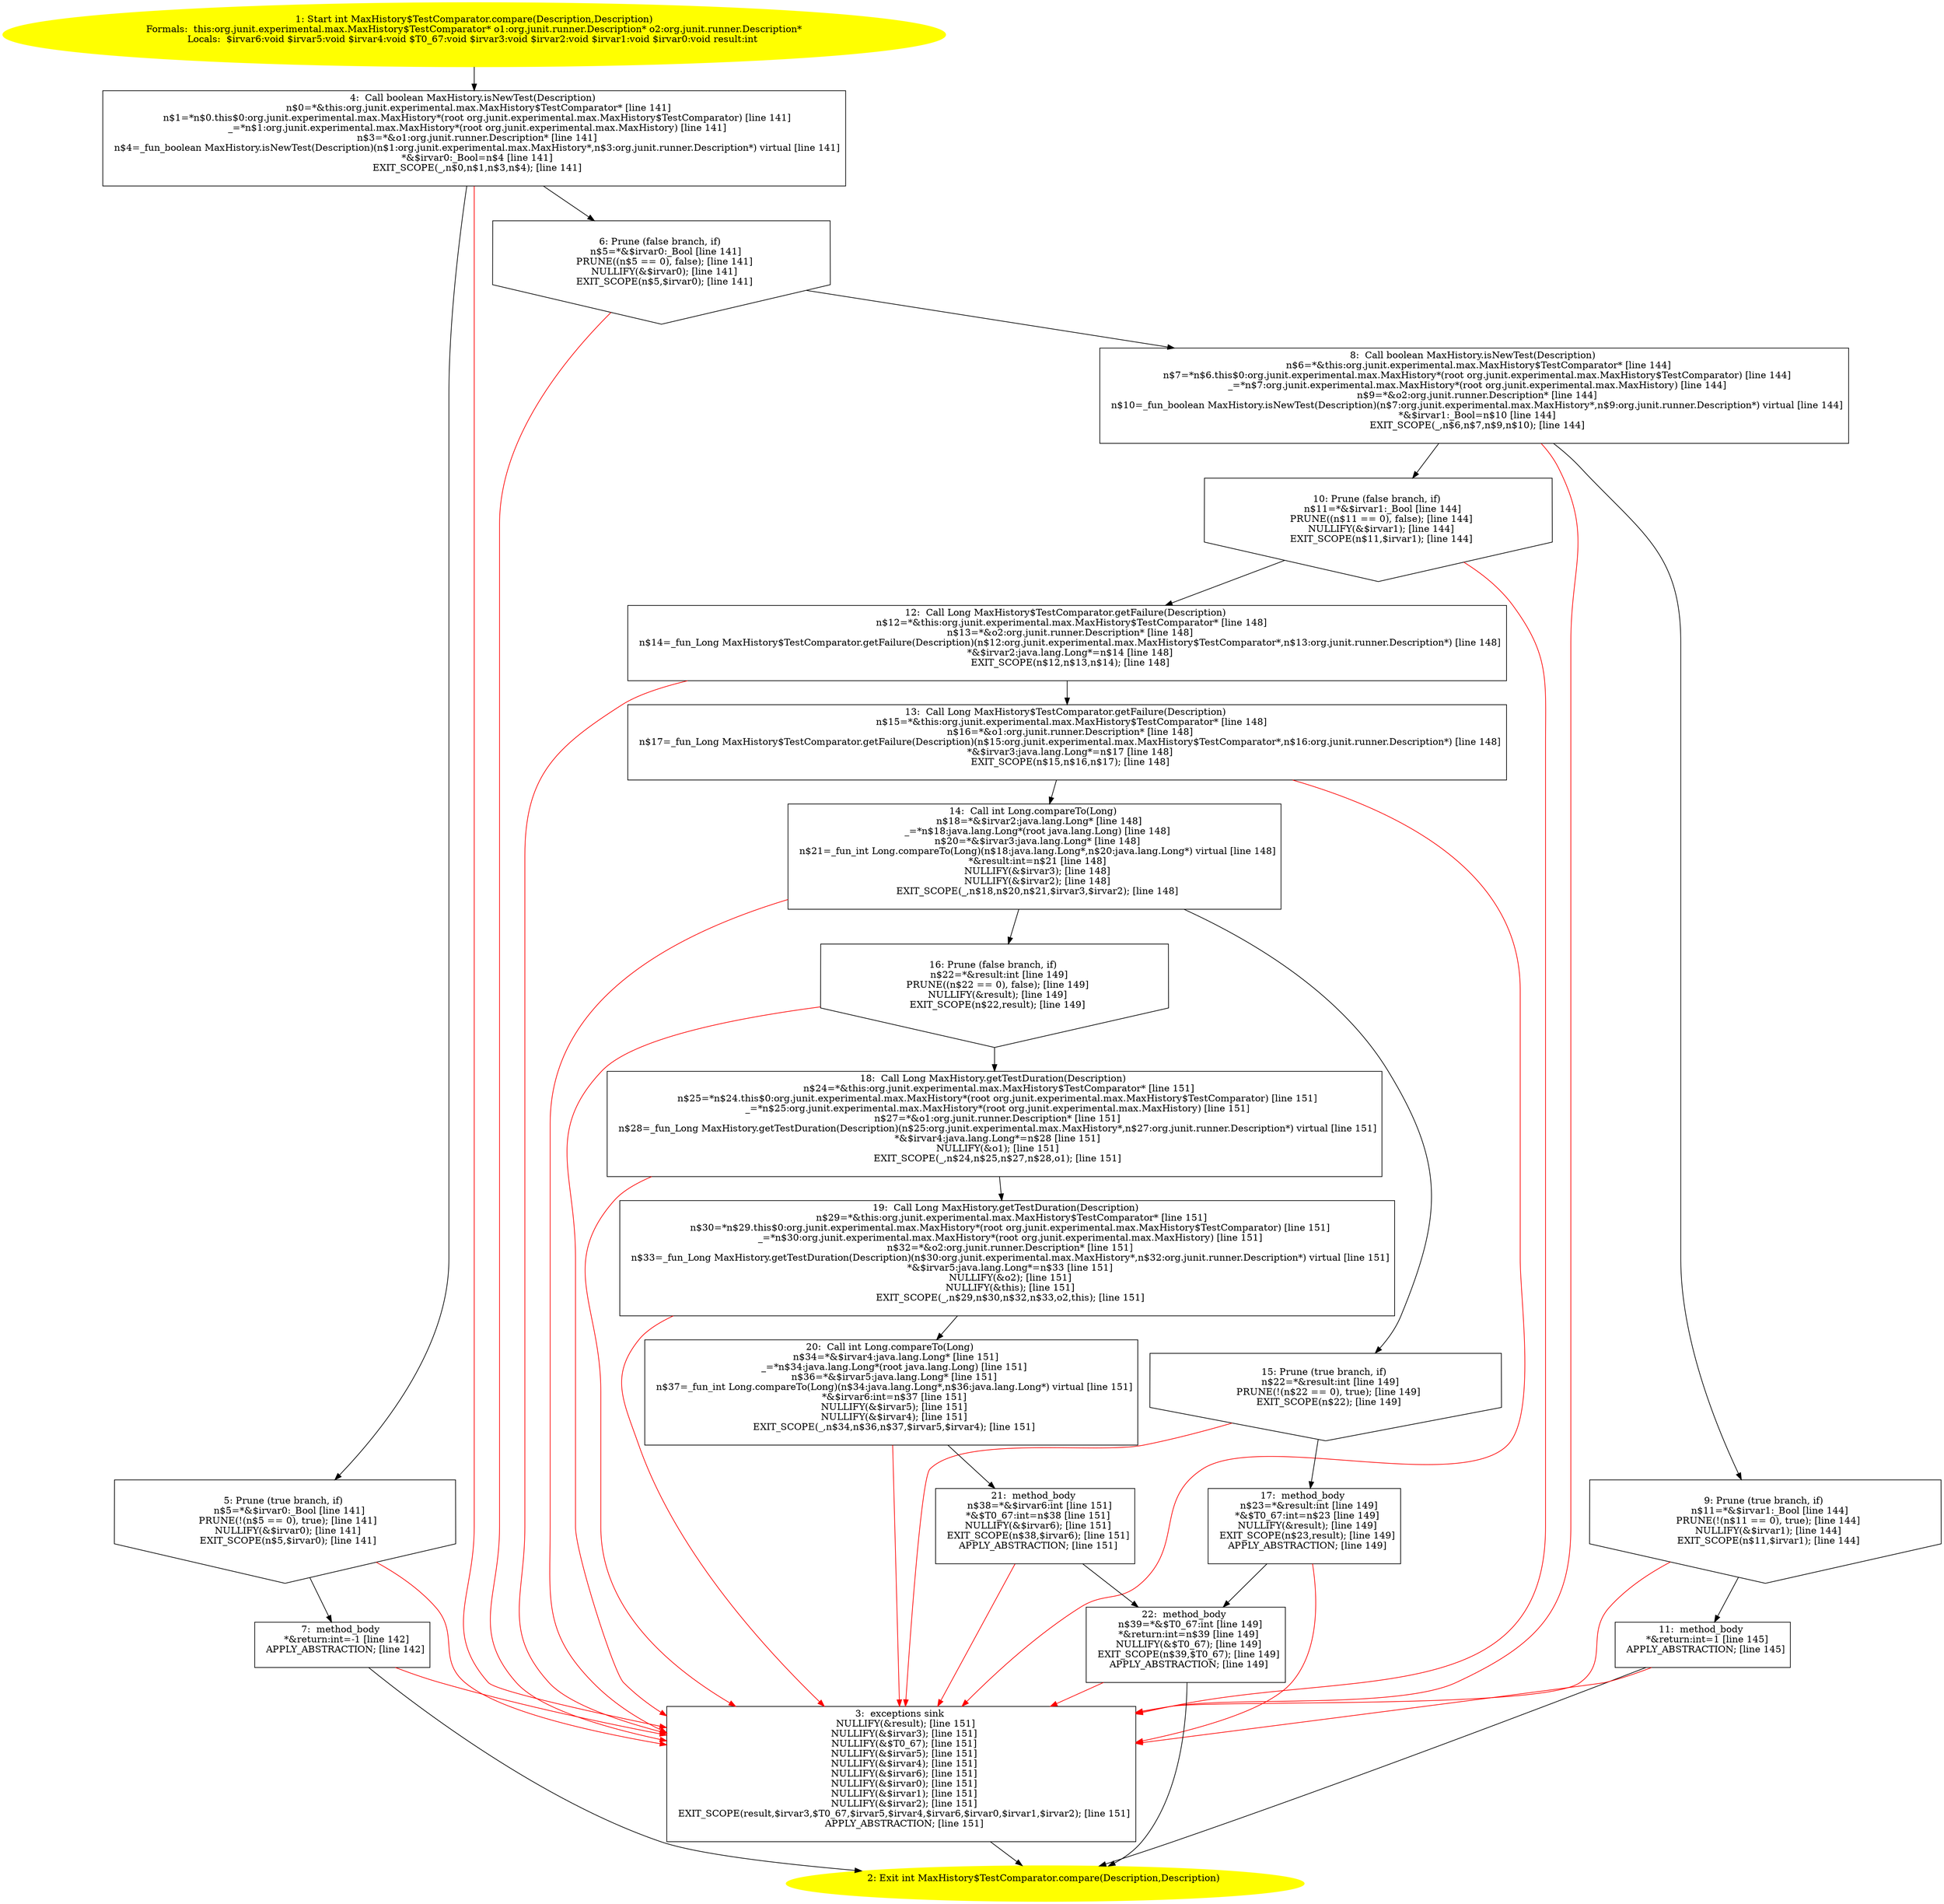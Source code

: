 /* @generated */
digraph cfg {
"org.junit.experimental.max.MaxHistory$TestComparator.compare(org.junit.runner.Description,org.junit..aac82576a672a8787c555accb349061d_1" [label="1: Start int MaxHistory$TestComparator.compare(Description,Description)\nFormals:  this:org.junit.experimental.max.MaxHistory$TestComparator* o1:org.junit.runner.Description* o2:org.junit.runner.Description*\nLocals:  $irvar6:void $irvar5:void $irvar4:void $T0_67:void $irvar3:void $irvar2:void $irvar1:void $irvar0:void result:int \n  " color=yellow style=filled]
	

	 "org.junit.experimental.max.MaxHistory$TestComparator.compare(org.junit.runner.Description,org.junit..aac82576a672a8787c555accb349061d_1" -> "org.junit.experimental.max.MaxHistory$TestComparator.compare(org.junit.runner.Description,org.junit..aac82576a672a8787c555accb349061d_4" ;
"org.junit.experimental.max.MaxHistory$TestComparator.compare(org.junit.runner.Description,org.junit..aac82576a672a8787c555accb349061d_2" [label="2: Exit int MaxHistory$TestComparator.compare(Description,Description) \n  " color=yellow style=filled]
	

"org.junit.experimental.max.MaxHistory$TestComparator.compare(org.junit.runner.Description,org.junit..aac82576a672a8787c555accb349061d_3" [label="3:  exceptions sink \n   NULLIFY(&result); [line 151]\n  NULLIFY(&$irvar3); [line 151]\n  NULLIFY(&$T0_67); [line 151]\n  NULLIFY(&$irvar5); [line 151]\n  NULLIFY(&$irvar4); [line 151]\n  NULLIFY(&$irvar6); [line 151]\n  NULLIFY(&$irvar0); [line 151]\n  NULLIFY(&$irvar1); [line 151]\n  NULLIFY(&$irvar2); [line 151]\n  EXIT_SCOPE(result,$irvar3,$T0_67,$irvar5,$irvar4,$irvar6,$irvar0,$irvar1,$irvar2); [line 151]\n  APPLY_ABSTRACTION; [line 151]\n " shape="box"]
	

	 "org.junit.experimental.max.MaxHistory$TestComparator.compare(org.junit.runner.Description,org.junit..aac82576a672a8787c555accb349061d_3" -> "org.junit.experimental.max.MaxHistory$TestComparator.compare(org.junit.runner.Description,org.junit..aac82576a672a8787c555accb349061d_2" ;
"org.junit.experimental.max.MaxHistory$TestComparator.compare(org.junit.runner.Description,org.junit..aac82576a672a8787c555accb349061d_4" [label="4:  Call boolean MaxHistory.isNewTest(Description) \n   n$0=*&this:org.junit.experimental.max.MaxHistory$TestComparator* [line 141]\n  n$1=*n$0.this$0:org.junit.experimental.max.MaxHistory*(root org.junit.experimental.max.MaxHistory$TestComparator) [line 141]\n  _=*n$1:org.junit.experimental.max.MaxHistory*(root org.junit.experimental.max.MaxHistory) [line 141]\n  n$3=*&o1:org.junit.runner.Description* [line 141]\n  n$4=_fun_boolean MaxHistory.isNewTest(Description)(n$1:org.junit.experimental.max.MaxHistory*,n$3:org.junit.runner.Description*) virtual [line 141]\n  *&$irvar0:_Bool=n$4 [line 141]\n  EXIT_SCOPE(_,n$0,n$1,n$3,n$4); [line 141]\n " shape="box"]
	

	 "org.junit.experimental.max.MaxHistory$TestComparator.compare(org.junit.runner.Description,org.junit..aac82576a672a8787c555accb349061d_4" -> "org.junit.experimental.max.MaxHistory$TestComparator.compare(org.junit.runner.Description,org.junit..aac82576a672a8787c555accb349061d_5" ;
	 "org.junit.experimental.max.MaxHistory$TestComparator.compare(org.junit.runner.Description,org.junit..aac82576a672a8787c555accb349061d_4" -> "org.junit.experimental.max.MaxHistory$TestComparator.compare(org.junit.runner.Description,org.junit..aac82576a672a8787c555accb349061d_6" ;
	 "org.junit.experimental.max.MaxHistory$TestComparator.compare(org.junit.runner.Description,org.junit..aac82576a672a8787c555accb349061d_4" -> "org.junit.experimental.max.MaxHistory$TestComparator.compare(org.junit.runner.Description,org.junit..aac82576a672a8787c555accb349061d_3" [color="red" ];
"org.junit.experimental.max.MaxHistory$TestComparator.compare(org.junit.runner.Description,org.junit..aac82576a672a8787c555accb349061d_5" [label="5: Prune (true branch, if) \n   n$5=*&$irvar0:_Bool [line 141]\n  PRUNE(!(n$5 == 0), true); [line 141]\n  NULLIFY(&$irvar0); [line 141]\n  EXIT_SCOPE(n$5,$irvar0); [line 141]\n " shape="invhouse"]
	

	 "org.junit.experimental.max.MaxHistory$TestComparator.compare(org.junit.runner.Description,org.junit..aac82576a672a8787c555accb349061d_5" -> "org.junit.experimental.max.MaxHistory$TestComparator.compare(org.junit.runner.Description,org.junit..aac82576a672a8787c555accb349061d_7" ;
	 "org.junit.experimental.max.MaxHistory$TestComparator.compare(org.junit.runner.Description,org.junit..aac82576a672a8787c555accb349061d_5" -> "org.junit.experimental.max.MaxHistory$TestComparator.compare(org.junit.runner.Description,org.junit..aac82576a672a8787c555accb349061d_3" [color="red" ];
"org.junit.experimental.max.MaxHistory$TestComparator.compare(org.junit.runner.Description,org.junit..aac82576a672a8787c555accb349061d_6" [label="6: Prune (false branch, if) \n   n$5=*&$irvar0:_Bool [line 141]\n  PRUNE((n$5 == 0), false); [line 141]\n  NULLIFY(&$irvar0); [line 141]\n  EXIT_SCOPE(n$5,$irvar0); [line 141]\n " shape="invhouse"]
	

	 "org.junit.experimental.max.MaxHistory$TestComparator.compare(org.junit.runner.Description,org.junit..aac82576a672a8787c555accb349061d_6" -> "org.junit.experimental.max.MaxHistory$TestComparator.compare(org.junit.runner.Description,org.junit..aac82576a672a8787c555accb349061d_8" ;
	 "org.junit.experimental.max.MaxHistory$TestComparator.compare(org.junit.runner.Description,org.junit..aac82576a672a8787c555accb349061d_6" -> "org.junit.experimental.max.MaxHistory$TestComparator.compare(org.junit.runner.Description,org.junit..aac82576a672a8787c555accb349061d_3" [color="red" ];
"org.junit.experimental.max.MaxHistory$TestComparator.compare(org.junit.runner.Description,org.junit..aac82576a672a8787c555accb349061d_7" [label="7:  method_body \n   *&return:int=-1 [line 142]\n  APPLY_ABSTRACTION; [line 142]\n " shape="box"]
	

	 "org.junit.experimental.max.MaxHistory$TestComparator.compare(org.junit.runner.Description,org.junit..aac82576a672a8787c555accb349061d_7" -> "org.junit.experimental.max.MaxHistory$TestComparator.compare(org.junit.runner.Description,org.junit..aac82576a672a8787c555accb349061d_2" ;
	 "org.junit.experimental.max.MaxHistory$TestComparator.compare(org.junit.runner.Description,org.junit..aac82576a672a8787c555accb349061d_7" -> "org.junit.experimental.max.MaxHistory$TestComparator.compare(org.junit.runner.Description,org.junit..aac82576a672a8787c555accb349061d_3" [color="red" ];
"org.junit.experimental.max.MaxHistory$TestComparator.compare(org.junit.runner.Description,org.junit..aac82576a672a8787c555accb349061d_8" [label="8:  Call boolean MaxHistory.isNewTest(Description) \n   n$6=*&this:org.junit.experimental.max.MaxHistory$TestComparator* [line 144]\n  n$7=*n$6.this$0:org.junit.experimental.max.MaxHistory*(root org.junit.experimental.max.MaxHistory$TestComparator) [line 144]\n  _=*n$7:org.junit.experimental.max.MaxHistory*(root org.junit.experimental.max.MaxHistory) [line 144]\n  n$9=*&o2:org.junit.runner.Description* [line 144]\n  n$10=_fun_boolean MaxHistory.isNewTest(Description)(n$7:org.junit.experimental.max.MaxHistory*,n$9:org.junit.runner.Description*) virtual [line 144]\n  *&$irvar1:_Bool=n$10 [line 144]\n  EXIT_SCOPE(_,n$6,n$7,n$9,n$10); [line 144]\n " shape="box"]
	

	 "org.junit.experimental.max.MaxHistory$TestComparator.compare(org.junit.runner.Description,org.junit..aac82576a672a8787c555accb349061d_8" -> "org.junit.experimental.max.MaxHistory$TestComparator.compare(org.junit.runner.Description,org.junit..aac82576a672a8787c555accb349061d_9" ;
	 "org.junit.experimental.max.MaxHistory$TestComparator.compare(org.junit.runner.Description,org.junit..aac82576a672a8787c555accb349061d_8" -> "org.junit.experimental.max.MaxHistory$TestComparator.compare(org.junit.runner.Description,org.junit..aac82576a672a8787c555accb349061d_10" ;
	 "org.junit.experimental.max.MaxHistory$TestComparator.compare(org.junit.runner.Description,org.junit..aac82576a672a8787c555accb349061d_8" -> "org.junit.experimental.max.MaxHistory$TestComparator.compare(org.junit.runner.Description,org.junit..aac82576a672a8787c555accb349061d_3" [color="red" ];
"org.junit.experimental.max.MaxHistory$TestComparator.compare(org.junit.runner.Description,org.junit..aac82576a672a8787c555accb349061d_9" [label="9: Prune (true branch, if) \n   n$11=*&$irvar1:_Bool [line 144]\n  PRUNE(!(n$11 == 0), true); [line 144]\n  NULLIFY(&$irvar1); [line 144]\n  EXIT_SCOPE(n$11,$irvar1); [line 144]\n " shape="invhouse"]
	

	 "org.junit.experimental.max.MaxHistory$TestComparator.compare(org.junit.runner.Description,org.junit..aac82576a672a8787c555accb349061d_9" -> "org.junit.experimental.max.MaxHistory$TestComparator.compare(org.junit.runner.Description,org.junit..aac82576a672a8787c555accb349061d_11" ;
	 "org.junit.experimental.max.MaxHistory$TestComparator.compare(org.junit.runner.Description,org.junit..aac82576a672a8787c555accb349061d_9" -> "org.junit.experimental.max.MaxHistory$TestComparator.compare(org.junit.runner.Description,org.junit..aac82576a672a8787c555accb349061d_3" [color="red" ];
"org.junit.experimental.max.MaxHistory$TestComparator.compare(org.junit.runner.Description,org.junit..aac82576a672a8787c555accb349061d_10" [label="10: Prune (false branch, if) \n   n$11=*&$irvar1:_Bool [line 144]\n  PRUNE((n$11 == 0), false); [line 144]\n  NULLIFY(&$irvar1); [line 144]\n  EXIT_SCOPE(n$11,$irvar1); [line 144]\n " shape="invhouse"]
	

	 "org.junit.experimental.max.MaxHistory$TestComparator.compare(org.junit.runner.Description,org.junit..aac82576a672a8787c555accb349061d_10" -> "org.junit.experimental.max.MaxHistory$TestComparator.compare(org.junit.runner.Description,org.junit..aac82576a672a8787c555accb349061d_12" ;
	 "org.junit.experimental.max.MaxHistory$TestComparator.compare(org.junit.runner.Description,org.junit..aac82576a672a8787c555accb349061d_10" -> "org.junit.experimental.max.MaxHistory$TestComparator.compare(org.junit.runner.Description,org.junit..aac82576a672a8787c555accb349061d_3" [color="red" ];
"org.junit.experimental.max.MaxHistory$TestComparator.compare(org.junit.runner.Description,org.junit..aac82576a672a8787c555accb349061d_11" [label="11:  method_body \n   *&return:int=1 [line 145]\n  APPLY_ABSTRACTION; [line 145]\n " shape="box"]
	

	 "org.junit.experimental.max.MaxHistory$TestComparator.compare(org.junit.runner.Description,org.junit..aac82576a672a8787c555accb349061d_11" -> "org.junit.experimental.max.MaxHistory$TestComparator.compare(org.junit.runner.Description,org.junit..aac82576a672a8787c555accb349061d_2" ;
	 "org.junit.experimental.max.MaxHistory$TestComparator.compare(org.junit.runner.Description,org.junit..aac82576a672a8787c555accb349061d_11" -> "org.junit.experimental.max.MaxHistory$TestComparator.compare(org.junit.runner.Description,org.junit..aac82576a672a8787c555accb349061d_3" [color="red" ];
"org.junit.experimental.max.MaxHistory$TestComparator.compare(org.junit.runner.Description,org.junit..aac82576a672a8787c555accb349061d_12" [label="12:  Call Long MaxHistory$TestComparator.getFailure(Description) \n   n$12=*&this:org.junit.experimental.max.MaxHistory$TestComparator* [line 148]\n  n$13=*&o2:org.junit.runner.Description* [line 148]\n  n$14=_fun_Long MaxHistory$TestComparator.getFailure(Description)(n$12:org.junit.experimental.max.MaxHistory$TestComparator*,n$13:org.junit.runner.Description*) [line 148]\n  *&$irvar2:java.lang.Long*=n$14 [line 148]\n  EXIT_SCOPE(n$12,n$13,n$14); [line 148]\n " shape="box"]
	

	 "org.junit.experimental.max.MaxHistory$TestComparator.compare(org.junit.runner.Description,org.junit..aac82576a672a8787c555accb349061d_12" -> "org.junit.experimental.max.MaxHistory$TestComparator.compare(org.junit.runner.Description,org.junit..aac82576a672a8787c555accb349061d_13" ;
	 "org.junit.experimental.max.MaxHistory$TestComparator.compare(org.junit.runner.Description,org.junit..aac82576a672a8787c555accb349061d_12" -> "org.junit.experimental.max.MaxHistory$TestComparator.compare(org.junit.runner.Description,org.junit..aac82576a672a8787c555accb349061d_3" [color="red" ];
"org.junit.experimental.max.MaxHistory$TestComparator.compare(org.junit.runner.Description,org.junit..aac82576a672a8787c555accb349061d_13" [label="13:  Call Long MaxHistory$TestComparator.getFailure(Description) \n   n$15=*&this:org.junit.experimental.max.MaxHistory$TestComparator* [line 148]\n  n$16=*&o1:org.junit.runner.Description* [line 148]\n  n$17=_fun_Long MaxHistory$TestComparator.getFailure(Description)(n$15:org.junit.experimental.max.MaxHistory$TestComparator*,n$16:org.junit.runner.Description*) [line 148]\n  *&$irvar3:java.lang.Long*=n$17 [line 148]\n  EXIT_SCOPE(n$15,n$16,n$17); [line 148]\n " shape="box"]
	

	 "org.junit.experimental.max.MaxHistory$TestComparator.compare(org.junit.runner.Description,org.junit..aac82576a672a8787c555accb349061d_13" -> "org.junit.experimental.max.MaxHistory$TestComparator.compare(org.junit.runner.Description,org.junit..aac82576a672a8787c555accb349061d_14" ;
	 "org.junit.experimental.max.MaxHistory$TestComparator.compare(org.junit.runner.Description,org.junit..aac82576a672a8787c555accb349061d_13" -> "org.junit.experimental.max.MaxHistory$TestComparator.compare(org.junit.runner.Description,org.junit..aac82576a672a8787c555accb349061d_3" [color="red" ];
"org.junit.experimental.max.MaxHistory$TestComparator.compare(org.junit.runner.Description,org.junit..aac82576a672a8787c555accb349061d_14" [label="14:  Call int Long.compareTo(Long) \n   n$18=*&$irvar2:java.lang.Long* [line 148]\n  _=*n$18:java.lang.Long*(root java.lang.Long) [line 148]\n  n$20=*&$irvar3:java.lang.Long* [line 148]\n  n$21=_fun_int Long.compareTo(Long)(n$18:java.lang.Long*,n$20:java.lang.Long*) virtual [line 148]\n  *&result:int=n$21 [line 148]\n  NULLIFY(&$irvar3); [line 148]\n  NULLIFY(&$irvar2); [line 148]\n  EXIT_SCOPE(_,n$18,n$20,n$21,$irvar3,$irvar2); [line 148]\n " shape="box"]
	

	 "org.junit.experimental.max.MaxHistory$TestComparator.compare(org.junit.runner.Description,org.junit..aac82576a672a8787c555accb349061d_14" -> "org.junit.experimental.max.MaxHistory$TestComparator.compare(org.junit.runner.Description,org.junit..aac82576a672a8787c555accb349061d_15" ;
	 "org.junit.experimental.max.MaxHistory$TestComparator.compare(org.junit.runner.Description,org.junit..aac82576a672a8787c555accb349061d_14" -> "org.junit.experimental.max.MaxHistory$TestComparator.compare(org.junit.runner.Description,org.junit..aac82576a672a8787c555accb349061d_16" ;
	 "org.junit.experimental.max.MaxHistory$TestComparator.compare(org.junit.runner.Description,org.junit..aac82576a672a8787c555accb349061d_14" -> "org.junit.experimental.max.MaxHistory$TestComparator.compare(org.junit.runner.Description,org.junit..aac82576a672a8787c555accb349061d_3" [color="red" ];
"org.junit.experimental.max.MaxHistory$TestComparator.compare(org.junit.runner.Description,org.junit..aac82576a672a8787c555accb349061d_15" [label="15: Prune (true branch, if) \n   n$22=*&result:int [line 149]\n  PRUNE(!(n$22 == 0), true); [line 149]\n  EXIT_SCOPE(n$22); [line 149]\n " shape="invhouse"]
	

	 "org.junit.experimental.max.MaxHistory$TestComparator.compare(org.junit.runner.Description,org.junit..aac82576a672a8787c555accb349061d_15" -> "org.junit.experimental.max.MaxHistory$TestComparator.compare(org.junit.runner.Description,org.junit..aac82576a672a8787c555accb349061d_17" ;
	 "org.junit.experimental.max.MaxHistory$TestComparator.compare(org.junit.runner.Description,org.junit..aac82576a672a8787c555accb349061d_15" -> "org.junit.experimental.max.MaxHistory$TestComparator.compare(org.junit.runner.Description,org.junit..aac82576a672a8787c555accb349061d_3" [color="red" ];
"org.junit.experimental.max.MaxHistory$TestComparator.compare(org.junit.runner.Description,org.junit..aac82576a672a8787c555accb349061d_16" [label="16: Prune (false branch, if) \n   n$22=*&result:int [line 149]\n  PRUNE((n$22 == 0), false); [line 149]\n  NULLIFY(&result); [line 149]\n  EXIT_SCOPE(n$22,result); [line 149]\n " shape="invhouse"]
	

	 "org.junit.experimental.max.MaxHistory$TestComparator.compare(org.junit.runner.Description,org.junit..aac82576a672a8787c555accb349061d_16" -> "org.junit.experimental.max.MaxHistory$TestComparator.compare(org.junit.runner.Description,org.junit..aac82576a672a8787c555accb349061d_18" ;
	 "org.junit.experimental.max.MaxHistory$TestComparator.compare(org.junit.runner.Description,org.junit..aac82576a672a8787c555accb349061d_16" -> "org.junit.experimental.max.MaxHistory$TestComparator.compare(org.junit.runner.Description,org.junit..aac82576a672a8787c555accb349061d_3" [color="red" ];
"org.junit.experimental.max.MaxHistory$TestComparator.compare(org.junit.runner.Description,org.junit..aac82576a672a8787c555accb349061d_17" [label="17:  method_body \n   n$23=*&result:int [line 149]\n  *&$T0_67:int=n$23 [line 149]\n  NULLIFY(&result); [line 149]\n  EXIT_SCOPE(n$23,result); [line 149]\n  APPLY_ABSTRACTION; [line 149]\n " shape="box"]
	

	 "org.junit.experimental.max.MaxHistory$TestComparator.compare(org.junit.runner.Description,org.junit..aac82576a672a8787c555accb349061d_17" -> "org.junit.experimental.max.MaxHistory$TestComparator.compare(org.junit.runner.Description,org.junit..aac82576a672a8787c555accb349061d_22" ;
	 "org.junit.experimental.max.MaxHistory$TestComparator.compare(org.junit.runner.Description,org.junit..aac82576a672a8787c555accb349061d_17" -> "org.junit.experimental.max.MaxHistory$TestComparator.compare(org.junit.runner.Description,org.junit..aac82576a672a8787c555accb349061d_3" [color="red" ];
"org.junit.experimental.max.MaxHistory$TestComparator.compare(org.junit.runner.Description,org.junit..aac82576a672a8787c555accb349061d_18" [label="18:  Call Long MaxHistory.getTestDuration(Description) \n   n$24=*&this:org.junit.experimental.max.MaxHistory$TestComparator* [line 151]\n  n$25=*n$24.this$0:org.junit.experimental.max.MaxHistory*(root org.junit.experimental.max.MaxHistory$TestComparator) [line 151]\n  _=*n$25:org.junit.experimental.max.MaxHistory*(root org.junit.experimental.max.MaxHistory) [line 151]\n  n$27=*&o1:org.junit.runner.Description* [line 151]\n  n$28=_fun_Long MaxHistory.getTestDuration(Description)(n$25:org.junit.experimental.max.MaxHistory*,n$27:org.junit.runner.Description*) virtual [line 151]\n  *&$irvar4:java.lang.Long*=n$28 [line 151]\n  NULLIFY(&o1); [line 151]\n  EXIT_SCOPE(_,n$24,n$25,n$27,n$28,o1); [line 151]\n " shape="box"]
	

	 "org.junit.experimental.max.MaxHistory$TestComparator.compare(org.junit.runner.Description,org.junit..aac82576a672a8787c555accb349061d_18" -> "org.junit.experimental.max.MaxHistory$TestComparator.compare(org.junit.runner.Description,org.junit..aac82576a672a8787c555accb349061d_19" ;
	 "org.junit.experimental.max.MaxHistory$TestComparator.compare(org.junit.runner.Description,org.junit..aac82576a672a8787c555accb349061d_18" -> "org.junit.experimental.max.MaxHistory$TestComparator.compare(org.junit.runner.Description,org.junit..aac82576a672a8787c555accb349061d_3" [color="red" ];
"org.junit.experimental.max.MaxHistory$TestComparator.compare(org.junit.runner.Description,org.junit..aac82576a672a8787c555accb349061d_19" [label="19:  Call Long MaxHistory.getTestDuration(Description) \n   n$29=*&this:org.junit.experimental.max.MaxHistory$TestComparator* [line 151]\n  n$30=*n$29.this$0:org.junit.experimental.max.MaxHistory*(root org.junit.experimental.max.MaxHistory$TestComparator) [line 151]\n  _=*n$30:org.junit.experimental.max.MaxHistory*(root org.junit.experimental.max.MaxHistory) [line 151]\n  n$32=*&o2:org.junit.runner.Description* [line 151]\n  n$33=_fun_Long MaxHistory.getTestDuration(Description)(n$30:org.junit.experimental.max.MaxHistory*,n$32:org.junit.runner.Description*) virtual [line 151]\n  *&$irvar5:java.lang.Long*=n$33 [line 151]\n  NULLIFY(&o2); [line 151]\n  NULLIFY(&this); [line 151]\n  EXIT_SCOPE(_,n$29,n$30,n$32,n$33,o2,this); [line 151]\n " shape="box"]
	

	 "org.junit.experimental.max.MaxHistory$TestComparator.compare(org.junit.runner.Description,org.junit..aac82576a672a8787c555accb349061d_19" -> "org.junit.experimental.max.MaxHistory$TestComparator.compare(org.junit.runner.Description,org.junit..aac82576a672a8787c555accb349061d_20" ;
	 "org.junit.experimental.max.MaxHistory$TestComparator.compare(org.junit.runner.Description,org.junit..aac82576a672a8787c555accb349061d_19" -> "org.junit.experimental.max.MaxHistory$TestComparator.compare(org.junit.runner.Description,org.junit..aac82576a672a8787c555accb349061d_3" [color="red" ];
"org.junit.experimental.max.MaxHistory$TestComparator.compare(org.junit.runner.Description,org.junit..aac82576a672a8787c555accb349061d_20" [label="20:  Call int Long.compareTo(Long) \n   n$34=*&$irvar4:java.lang.Long* [line 151]\n  _=*n$34:java.lang.Long*(root java.lang.Long) [line 151]\n  n$36=*&$irvar5:java.lang.Long* [line 151]\n  n$37=_fun_int Long.compareTo(Long)(n$34:java.lang.Long*,n$36:java.lang.Long*) virtual [line 151]\n  *&$irvar6:int=n$37 [line 151]\n  NULLIFY(&$irvar5); [line 151]\n  NULLIFY(&$irvar4); [line 151]\n  EXIT_SCOPE(_,n$34,n$36,n$37,$irvar5,$irvar4); [line 151]\n " shape="box"]
	

	 "org.junit.experimental.max.MaxHistory$TestComparator.compare(org.junit.runner.Description,org.junit..aac82576a672a8787c555accb349061d_20" -> "org.junit.experimental.max.MaxHistory$TestComparator.compare(org.junit.runner.Description,org.junit..aac82576a672a8787c555accb349061d_21" ;
	 "org.junit.experimental.max.MaxHistory$TestComparator.compare(org.junit.runner.Description,org.junit..aac82576a672a8787c555accb349061d_20" -> "org.junit.experimental.max.MaxHistory$TestComparator.compare(org.junit.runner.Description,org.junit..aac82576a672a8787c555accb349061d_3" [color="red" ];
"org.junit.experimental.max.MaxHistory$TestComparator.compare(org.junit.runner.Description,org.junit..aac82576a672a8787c555accb349061d_21" [label="21:  method_body \n   n$38=*&$irvar6:int [line 151]\n  *&$T0_67:int=n$38 [line 151]\n  NULLIFY(&$irvar6); [line 151]\n  EXIT_SCOPE(n$38,$irvar6); [line 151]\n  APPLY_ABSTRACTION; [line 151]\n " shape="box"]
	

	 "org.junit.experimental.max.MaxHistory$TestComparator.compare(org.junit.runner.Description,org.junit..aac82576a672a8787c555accb349061d_21" -> "org.junit.experimental.max.MaxHistory$TestComparator.compare(org.junit.runner.Description,org.junit..aac82576a672a8787c555accb349061d_22" ;
	 "org.junit.experimental.max.MaxHistory$TestComparator.compare(org.junit.runner.Description,org.junit..aac82576a672a8787c555accb349061d_21" -> "org.junit.experimental.max.MaxHistory$TestComparator.compare(org.junit.runner.Description,org.junit..aac82576a672a8787c555accb349061d_3" [color="red" ];
"org.junit.experimental.max.MaxHistory$TestComparator.compare(org.junit.runner.Description,org.junit..aac82576a672a8787c555accb349061d_22" [label="22:  method_body \n   n$39=*&$T0_67:int [line 149]\n  *&return:int=n$39 [line 149]\n  NULLIFY(&$T0_67); [line 149]\n  EXIT_SCOPE(n$39,$T0_67); [line 149]\n  APPLY_ABSTRACTION; [line 149]\n " shape="box"]
	

	 "org.junit.experimental.max.MaxHistory$TestComparator.compare(org.junit.runner.Description,org.junit..aac82576a672a8787c555accb349061d_22" -> "org.junit.experimental.max.MaxHistory$TestComparator.compare(org.junit.runner.Description,org.junit..aac82576a672a8787c555accb349061d_2" ;
	 "org.junit.experimental.max.MaxHistory$TestComparator.compare(org.junit.runner.Description,org.junit..aac82576a672a8787c555accb349061d_22" -> "org.junit.experimental.max.MaxHistory$TestComparator.compare(org.junit.runner.Description,org.junit..aac82576a672a8787c555accb349061d_3" [color="red" ];
}
